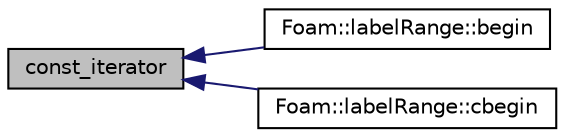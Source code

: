 digraph "const_iterator"
{
  bgcolor="transparent";
  edge [fontname="Helvetica",fontsize="10",labelfontname="Helvetica",labelfontsize="10"];
  node [fontname="Helvetica",fontsize="10",shape=record];
  rankdir="LR";
  Node1 [label="const_iterator",height=0.2,width=0.4,color="black", fillcolor="grey75", style="filled", fontcolor="black"];
  Node1 -> Node2 [dir="back",color="midnightblue",fontsize="10",style="solid",fontname="Helvetica"];
  Node2 [label="Foam::labelRange::begin",height=0.2,width=0.4,color="black",URL="$a01281.html#a271fc099ca723107793d2c1da4c3c489",tooltip="const_iterator set to the beginning of the range "];
  Node1 -> Node3 [dir="back",color="midnightblue",fontsize="10",style="solid",fontname="Helvetica"];
  Node3 [label="Foam::labelRange::cbegin",height=0.2,width=0.4,color="black",URL="$a01281.html#a24328b884e883fb7c5cec8a3eec6cf88",tooltip="const_iterator set to the beginning of the range "];
}
